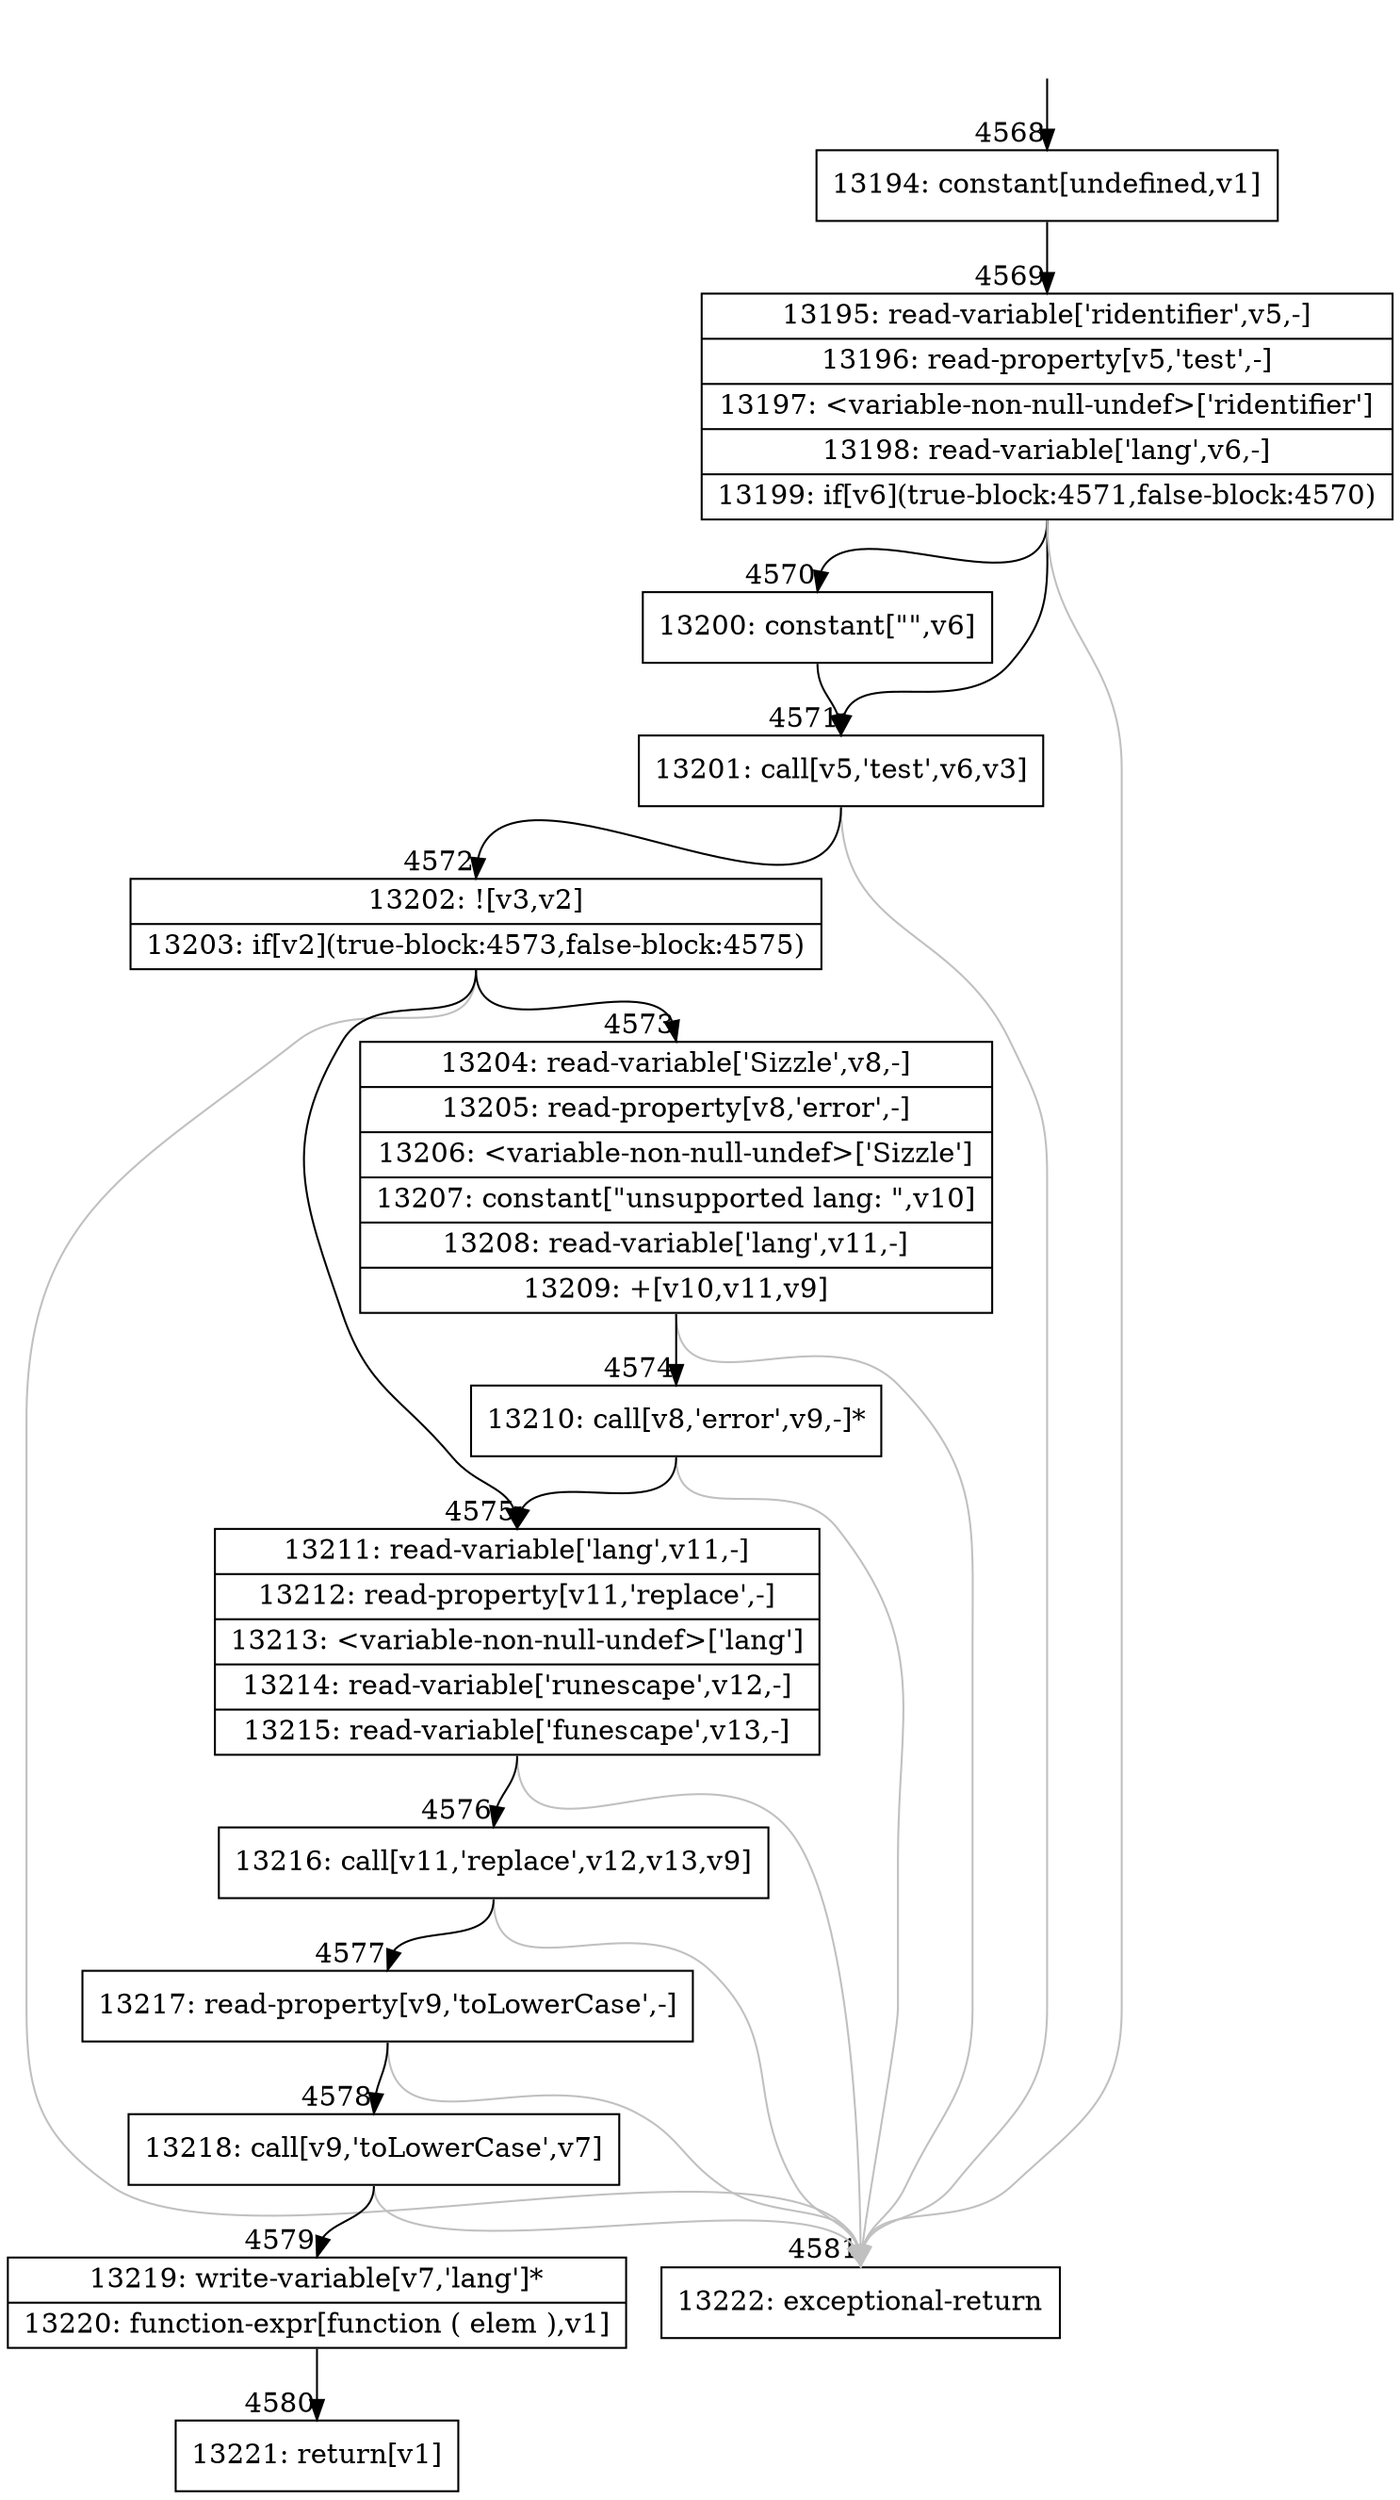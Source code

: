 digraph {
rankdir="TD"
BB_entry297[shape=none,label=""];
BB_entry297 -> BB4568 [tailport=s, headport=n, headlabel="    4568"]
BB4568 [shape=record label="{13194: constant[undefined,v1]}" ] 
BB4568 -> BB4569 [tailport=s, headport=n, headlabel="      4569"]
BB4569 [shape=record label="{13195: read-variable['ridentifier',v5,-]|13196: read-property[v5,'test',-]|13197: \<variable-non-null-undef\>['ridentifier']|13198: read-variable['lang',v6,-]|13199: if[v6](true-block:4571,false-block:4570)}" ] 
BB4569 -> BB4571 [tailport=s, headport=n, headlabel="      4571"]
BB4569 -> BB4570 [tailport=s, headport=n, headlabel="      4570"]
BB4569 -> BB4581 [tailport=s, headport=n, color=gray, headlabel="      4581"]
BB4570 [shape=record label="{13200: constant[\"\",v6]}" ] 
BB4570 -> BB4571 [tailport=s, headport=n]
BB4571 [shape=record label="{13201: call[v5,'test',v6,v3]}" ] 
BB4571 -> BB4572 [tailport=s, headport=n, headlabel="      4572"]
BB4571 -> BB4581 [tailport=s, headport=n, color=gray]
BB4572 [shape=record label="{13202: ![v3,v2]|13203: if[v2](true-block:4573,false-block:4575)}" ] 
BB4572 -> BB4573 [tailport=s, headport=n, headlabel="      4573"]
BB4572 -> BB4575 [tailport=s, headport=n, headlabel="      4575"]
BB4572 -> BB4581 [tailport=s, headport=n, color=gray]
BB4573 [shape=record label="{13204: read-variable['Sizzle',v8,-]|13205: read-property[v8,'error',-]|13206: \<variable-non-null-undef\>['Sizzle']|13207: constant[\"unsupported lang: \",v10]|13208: read-variable['lang',v11,-]|13209: +[v10,v11,v9]}" ] 
BB4573 -> BB4574 [tailport=s, headport=n, headlabel="      4574"]
BB4573 -> BB4581 [tailport=s, headport=n, color=gray]
BB4574 [shape=record label="{13210: call[v8,'error',v9,-]*}" ] 
BB4574 -> BB4575 [tailport=s, headport=n]
BB4574 -> BB4581 [tailport=s, headport=n, color=gray]
BB4575 [shape=record label="{13211: read-variable['lang',v11,-]|13212: read-property[v11,'replace',-]|13213: \<variable-non-null-undef\>['lang']|13214: read-variable['runescape',v12,-]|13215: read-variable['funescape',v13,-]}" ] 
BB4575 -> BB4576 [tailport=s, headport=n, headlabel="      4576"]
BB4575 -> BB4581 [tailport=s, headport=n, color=gray]
BB4576 [shape=record label="{13216: call[v11,'replace',v12,v13,v9]}" ] 
BB4576 -> BB4577 [tailport=s, headport=n, headlabel="      4577"]
BB4576 -> BB4581 [tailport=s, headport=n, color=gray]
BB4577 [shape=record label="{13217: read-property[v9,'toLowerCase',-]}" ] 
BB4577 -> BB4578 [tailport=s, headport=n, headlabel="      4578"]
BB4577 -> BB4581 [tailport=s, headport=n, color=gray]
BB4578 [shape=record label="{13218: call[v9,'toLowerCase',v7]}" ] 
BB4578 -> BB4579 [tailport=s, headport=n, headlabel="      4579"]
BB4578 -> BB4581 [tailport=s, headport=n, color=gray]
BB4579 [shape=record label="{13219: write-variable[v7,'lang']*|13220: function-expr[function ( elem ),v1]}" ] 
BB4579 -> BB4580 [tailport=s, headport=n, headlabel="      4580"]
BB4580 [shape=record label="{13221: return[v1]}" ] 
BB4581 [shape=record label="{13222: exceptional-return}" ] 
}
